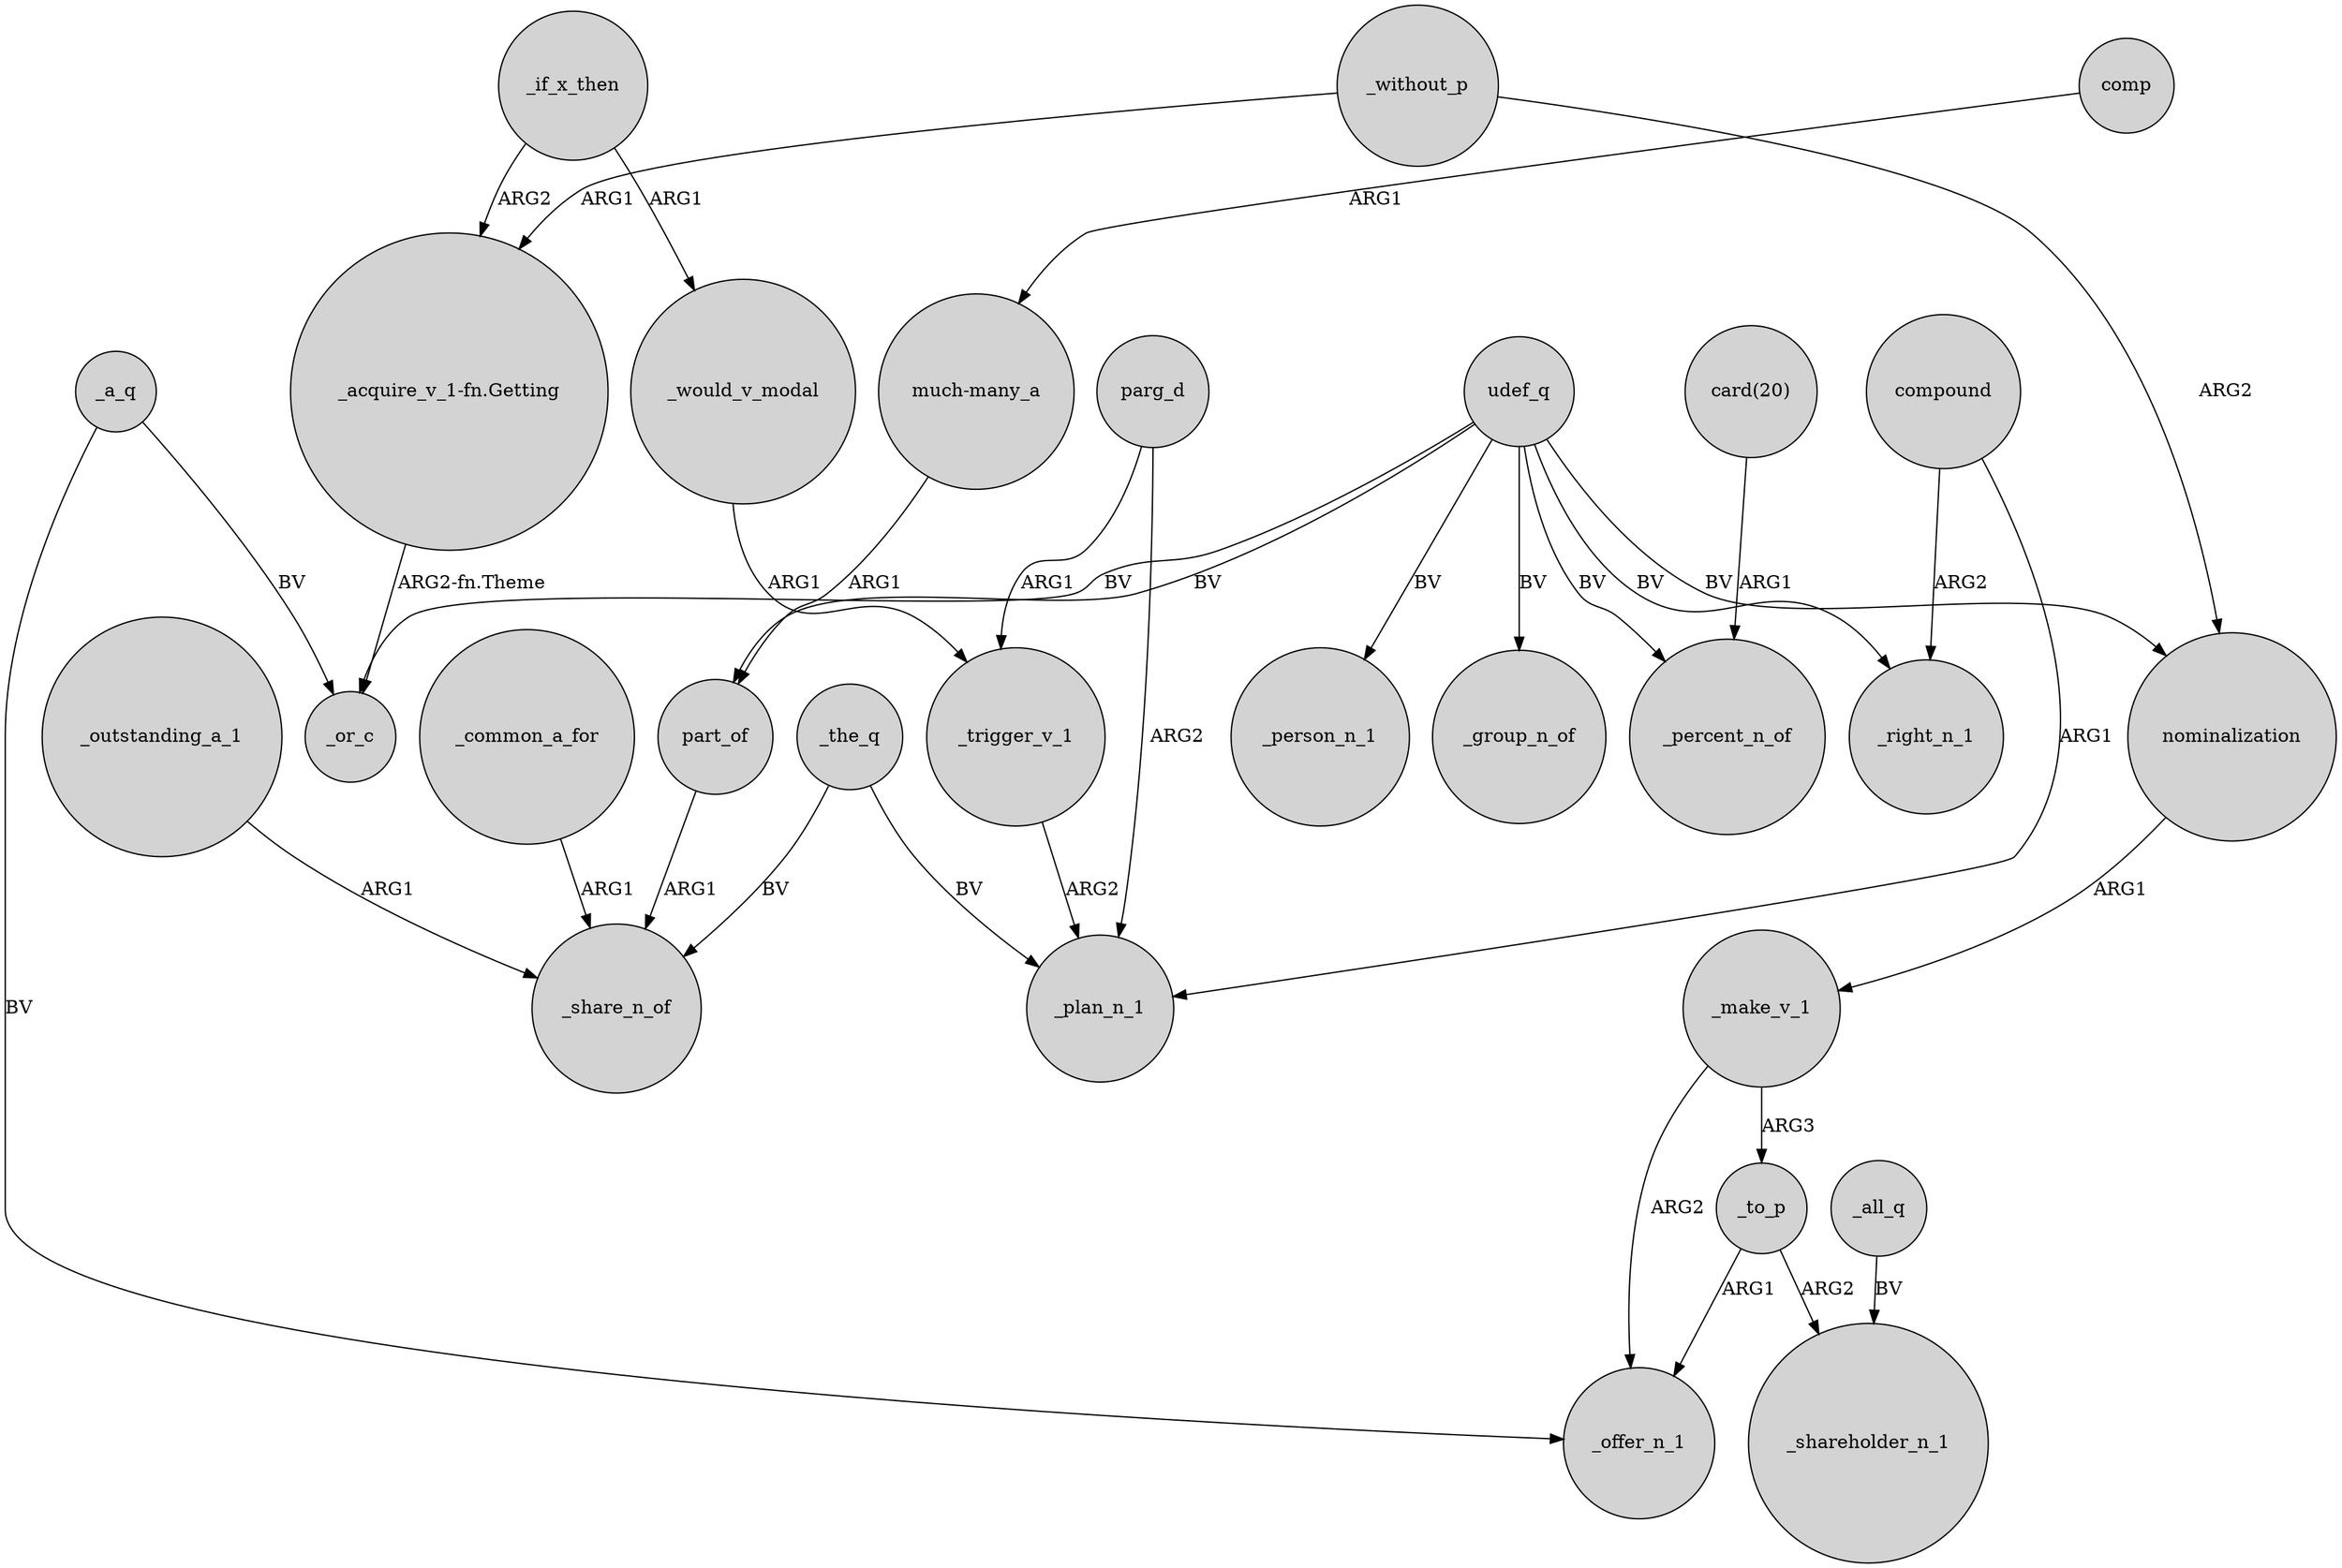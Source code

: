 digraph {
	node [shape=circle style=filled]
	"_acquire_v_1-fn.Getting" -> _or_c [label="ARG2-fn.Theme"]
	udef_q -> part_of [label=BV]
	_to_p -> _offer_n_1 [label=ARG1]
	_a_q -> _offer_n_1 [label=BV]
	"much-many_a" -> part_of [label=ARG1]
	_the_q -> _plan_n_1 [label=BV]
	compound -> _plan_n_1 [label=ARG1]
	_a_q -> _or_c [label=BV]
	_the_q -> _share_n_of [label=BV]
	_without_p -> "_acquire_v_1-fn.Getting" [label=ARG1]
	_to_p -> _shareholder_n_1 [label=ARG2]
	_all_q -> _shareholder_n_1 [label=BV]
	nominalization -> _make_v_1 [label=ARG1]
	parg_d -> _plan_n_1 [label=ARG2]
	udef_q -> _or_c [label=BV]
	_trigger_v_1 -> _plan_n_1 [label=ARG2]
	_outstanding_a_1 -> _share_n_of [label=ARG1]
	compound -> _right_n_1 [label=ARG2]
	udef_q -> _person_n_1 [label=BV]
	comp -> "much-many_a" [label=ARG1]
	udef_q -> _right_n_1 [label=BV]
	_common_a_for -> _share_n_of [label=ARG1]
	udef_q -> nominalization [label=BV]
	_without_p -> nominalization [label=ARG2]
	_would_v_modal -> _trigger_v_1 [label=ARG1]
	_if_x_then -> _would_v_modal [label=ARG1]
	parg_d -> _trigger_v_1 [label=ARG1]
	_make_v_1 -> _to_p [label=ARG3]
	udef_q -> _percent_n_of [label=BV]
	part_of -> _share_n_of [label=ARG1]
	udef_q -> _group_n_of [label=BV]
	_make_v_1 -> _offer_n_1 [label=ARG2]
	"card(20)" -> _percent_n_of [label=ARG1]
	_if_x_then -> "_acquire_v_1-fn.Getting" [label=ARG2]
}
